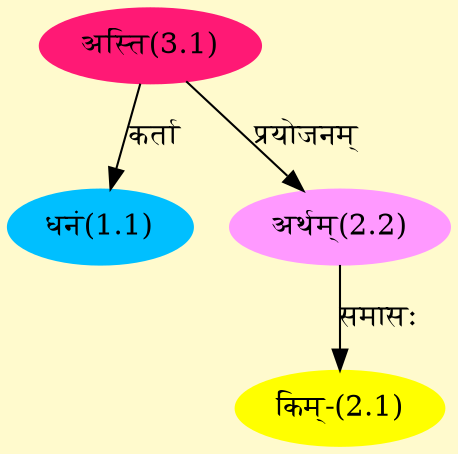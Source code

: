 digraph G{
rankdir=BT;
 compound=true;
 bgcolor="lemonchiffon1";
Node1_1 [style=filled, color="#00BFFF" label = "धनं(1.1)"]
Node3_1 [style=filled, color="#FF1975" label = "अस्ति(3.1)"]
Node2_1 [style=filled, color="#FFFF00" label = "किम्-(2.1)"]
Node2_2 [style=filled, color="#FF99FF" label = "अर्थम्(2.2)"]
/* Start of Relations section */

Node1_1 -> Node3_1 [  label="कर्ता"  dir="back" ]
Node2_1 -> Node2_2 [  label="समासः"  dir="back" ]
Node2_2 -> Node3_1 [  label="प्रयोजनम्"  dir="back" ]
}
